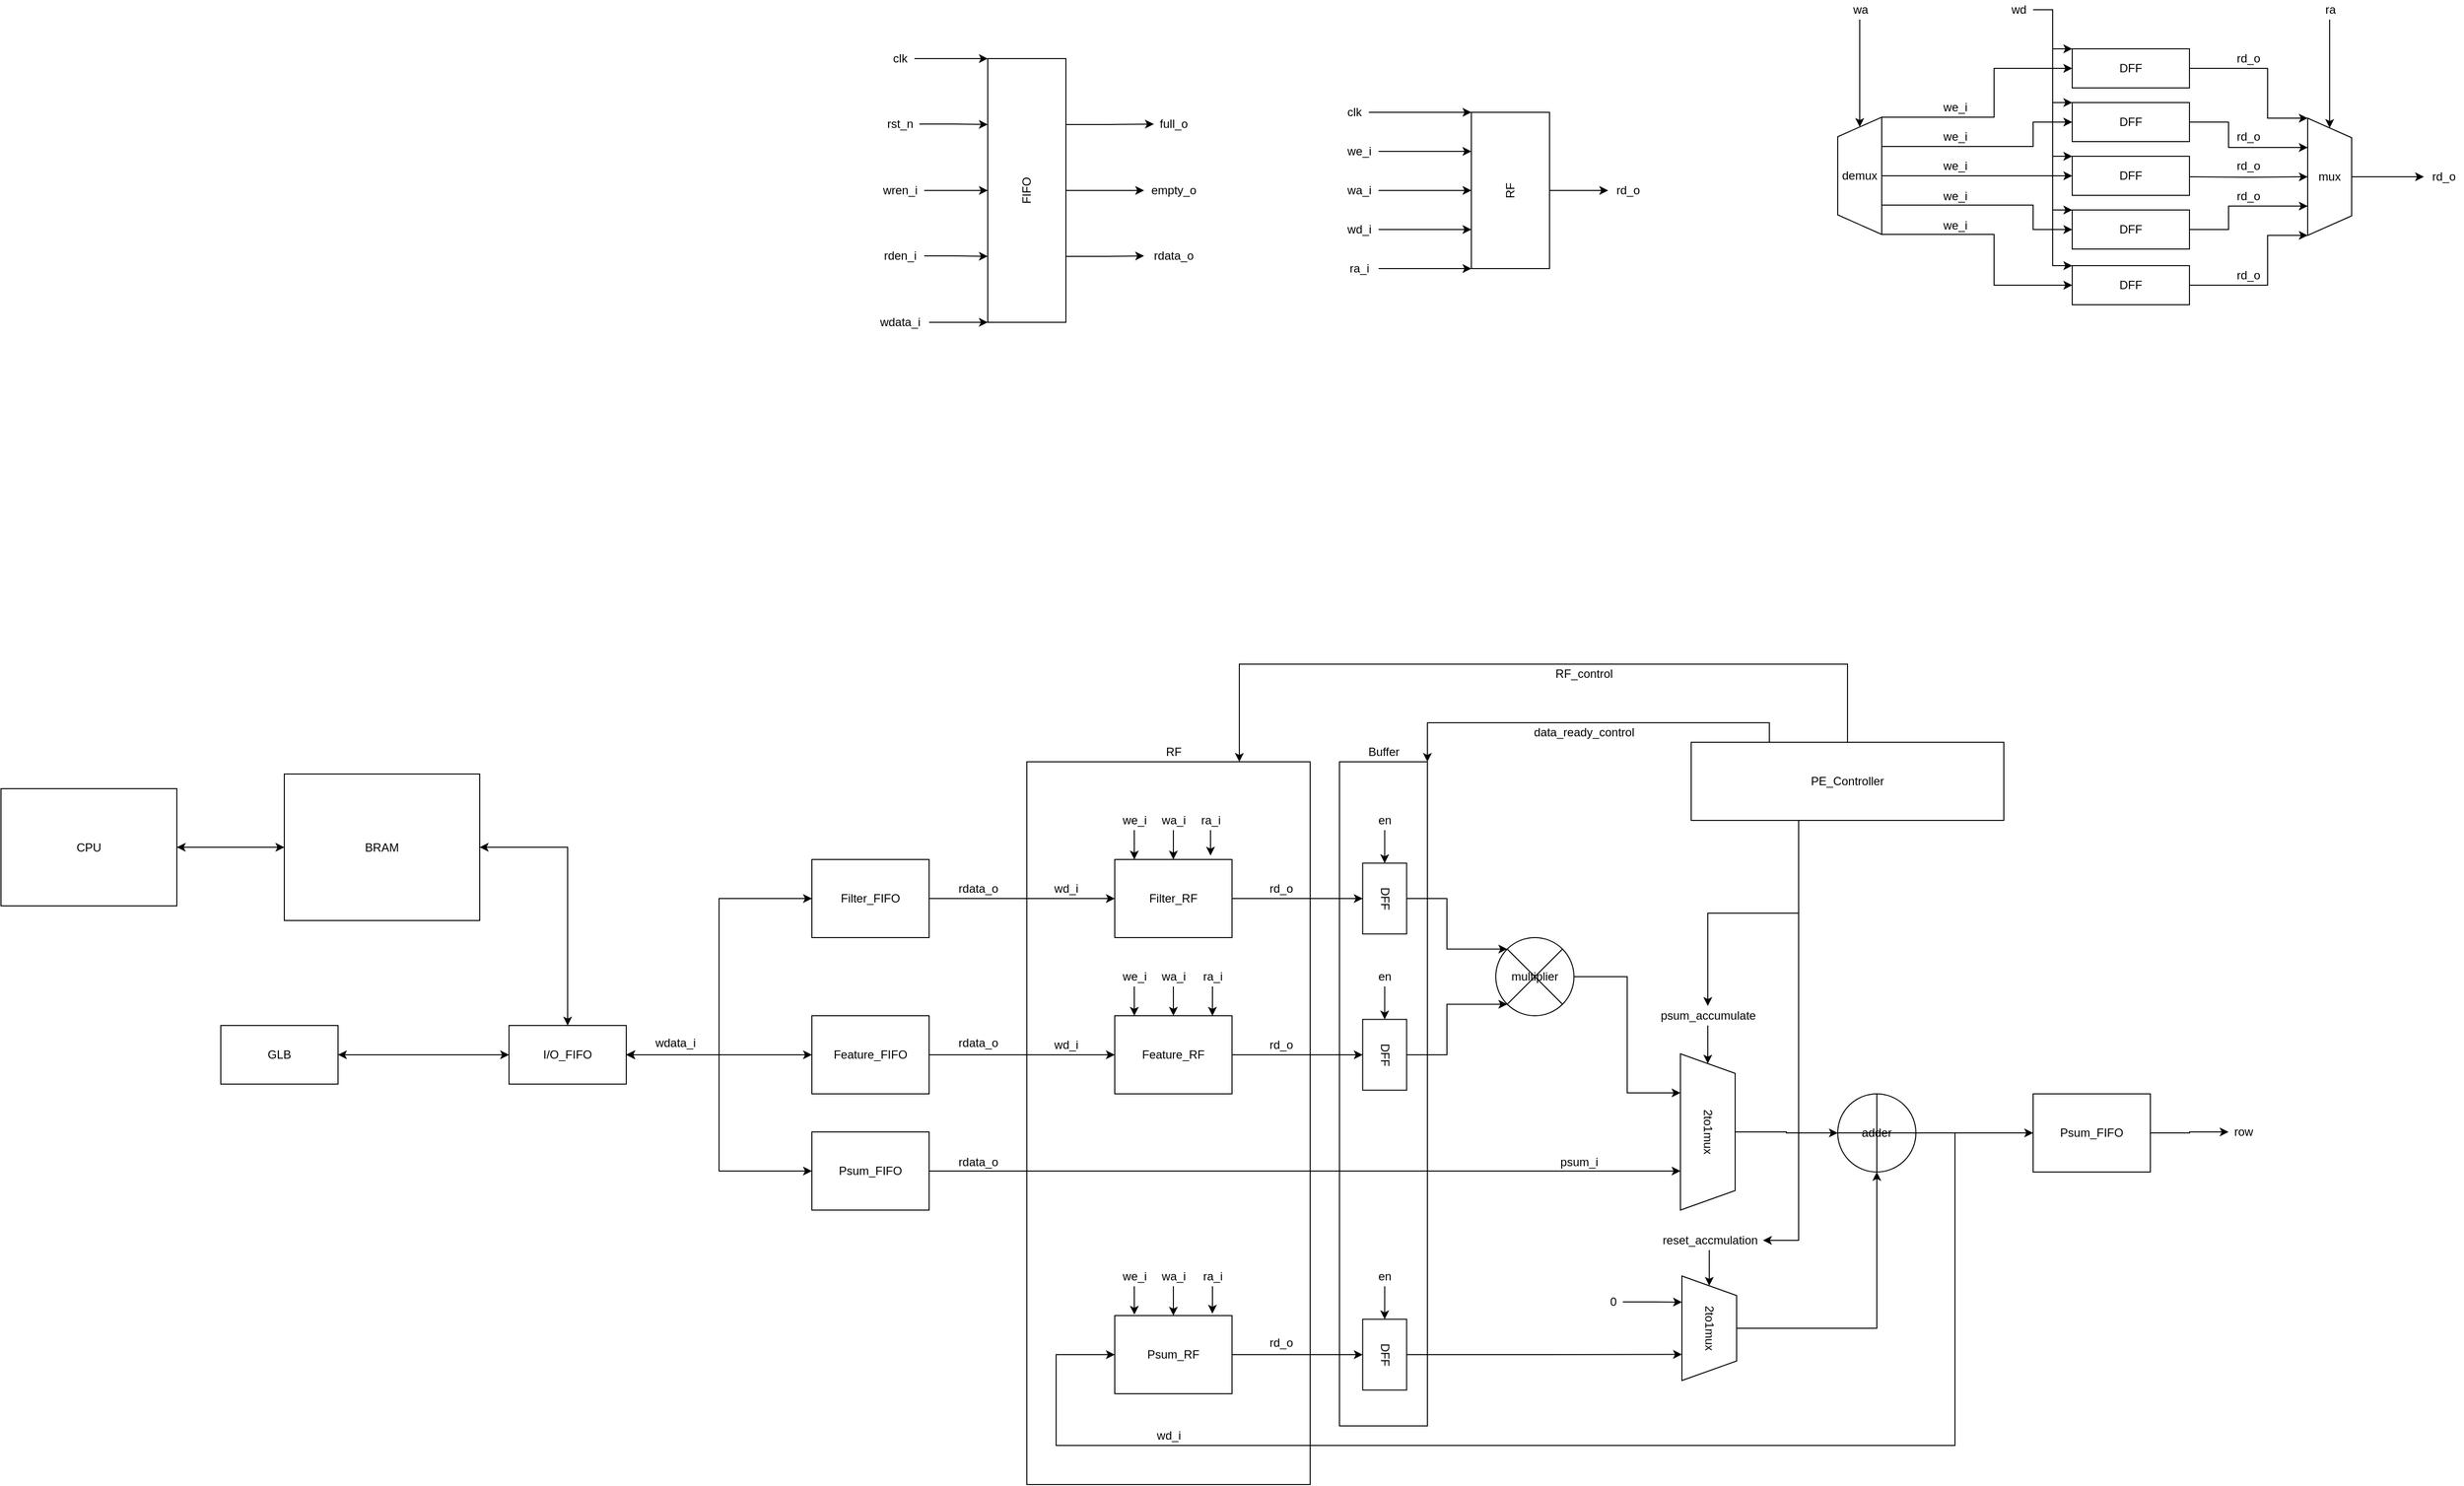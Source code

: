 <mxfile version="20.0.1" type="device"><diagram id="ClHz5DemHqHzd_9Uz0g5" name="Page-1"><mxGraphModel dx="2978" dy="2153" grid="1" gridSize="10" guides="1" tooltips="1" connect="1" arrows="1" fold="1" page="0" pageScale="1" pageWidth="1169" pageHeight="1654" math="0" shadow="0"><root><mxCell id="0"/><mxCell id="1" parent="0"/><mxCell id="94a2racDDTuGO-RFMz66-104" value="" style="rounded=0;whiteSpace=wrap;html=1;" parent="1" vertex="1"><mxGeometry x="410" y="-60" width="90" height="680" as="geometry"/></mxCell><mxCell id="94a2racDDTuGO-RFMz66-100" value="" style="rounded=0;whiteSpace=wrap;html=1;" parent="1" vertex="1"><mxGeometry x="90" y="-60" width="290" height="740" as="geometry"/></mxCell><mxCell id="94a2racDDTuGO-RFMz66-88" style="edgeStyle=orthogonalEdgeStyle;rounded=0;orthogonalLoop=1;jettySize=auto;html=1;entryX=0.5;entryY=1;entryDx=0;entryDy=0;" parent="1" source="EU0lng_azmRZBJbkWimH-1" target="94a2racDDTuGO-RFMz66-87" edge="1"><mxGeometry relative="1" as="geometry"/></mxCell><mxCell id="EU0lng_azmRZBJbkWimH-1" value="Filter_RF" style="rounded=0;whiteSpace=wrap;html=1;" parent="1" vertex="1"><mxGeometry x="180" y="40" width="120" height="80" as="geometry"/></mxCell><mxCell id="94a2racDDTuGO-RFMz66-65" style="edgeStyle=orthogonalEdgeStyle;rounded=0;orthogonalLoop=1;jettySize=auto;html=1;entryX=0.25;entryY=1;entryDx=0;entryDy=0;" parent="1" source="94a2racDDTuGO-RFMz66-1" target="94a2racDDTuGO-RFMz66-64" edge="1"><mxGeometry relative="1" as="geometry"/></mxCell><mxCell id="94a2racDDTuGO-RFMz66-1" value="multiplier" style="shape=sumEllipse;perimeter=ellipsePerimeter;whiteSpace=wrap;html=1;backgroundOutline=1;" parent="1" vertex="1"><mxGeometry x="570" y="120" width="80" height="80" as="geometry"/></mxCell><mxCell id="94a2racDDTuGO-RFMz66-15" style="edgeStyle=orthogonalEdgeStyle;rounded=0;orthogonalLoop=1;jettySize=auto;html=1;" parent="1" source="94a2racDDTuGO-RFMz66-2" target="94a2racDDTuGO-RFMz66-13" edge="1"><mxGeometry relative="1" as="geometry"/></mxCell><mxCell id="94a2racDDTuGO-RFMz66-85" style="edgeStyle=orthogonalEdgeStyle;rounded=0;orthogonalLoop=1;jettySize=auto;html=1;entryX=0;entryY=0.5;entryDx=0;entryDy=0;" parent="1" source="94a2racDDTuGO-RFMz66-2" target="94a2racDDTuGO-RFMz66-7" edge="1"><mxGeometry relative="1" as="geometry"><Array as="points"><mxPoint x="1040" y="320"/><mxPoint x="1040" y="640"/><mxPoint x="120" y="640"/><mxPoint x="120" y="547"/></Array></mxGeometry></mxCell><mxCell id="94a2racDDTuGO-RFMz66-2" value="adder" style="shape=orEllipse;perimeter=ellipsePerimeter;whiteSpace=wrap;html=1;backgroundOutline=1;" parent="1" vertex="1"><mxGeometry x="920" y="280" width="80" height="80" as="geometry"/></mxCell><mxCell id="94a2racDDTuGO-RFMz66-90" style="edgeStyle=orthogonalEdgeStyle;rounded=0;orthogonalLoop=1;jettySize=auto;html=1;entryX=0.5;entryY=1;entryDx=0;entryDy=0;" parent="1" source="94a2racDDTuGO-RFMz66-4" target="94a2racDDTuGO-RFMz66-89" edge="1"><mxGeometry relative="1" as="geometry"/></mxCell><mxCell id="94a2racDDTuGO-RFMz66-4" value="Feature_RF" style="rounded=0;whiteSpace=wrap;html=1;" parent="1" vertex="1"><mxGeometry x="180" y="200" width="120" height="80" as="geometry"/></mxCell><mxCell id="94a2racDDTuGO-RFMz66-98" style="edgeStyle=orthogonalEdgeStyle;rounded=0;orthogonalLoop=1;jettySize=auto;html=1;entryX=0.5;entryY=1;entryDx=0;entryDy=0;" parent="1" source="94a2racDDTuGO-RFMz66-7" target="94a2racDDTuGO-RFMz66-97" edge="1"><mxGeometry relative="1" as="geometry"/></mxCell><mxCell id="94a2racDDTuGO-RFMz66-7" value="Psum_RF" style="rounded=0;whiteSpace=wrap;html=1;" parent="1" vertex="1"><mxGeometry x="180" y="507" width="120" height="80" as="geometry"/></mxCell><mxCell id="94a2racDDTuGO-RFMz66-60" style="edgeStyle=orthogonalEdgeStyle;rounded=0;orthogonalLoop=1;jettySize=auto;html=1;" parent="1" source="94a2racDDTuGO-RFMz66-13" target="94a2racDDTuGO-RFMz66-61" edge="1"><mxGeometry relative="1" as="geometry"><mxPoint x="1350" y="320" as="targetPoint"/></mxGeometry></mxCell><mxCell id="94a2racDDTuGO-RFMz66-13" value="Psum_FIFO" style="rounded=0;whiteSpace=wrap;html=1;" parent="1" vertex="1"><mxGeometry x="1120" y="280" width="120" height="80" as="geometry"/></mxCell><mxCell id="94a2racDDTuGO-RFMz66-16" style="edgeStyle=orthogonalEdgeStyle;rounded=0;orthogonalLoop=1;jettySize=auto;html=1;" parent="1" source="94a2racDDTuGO-RFMz66-14" target="94a2racDDTuGO-RFMz66-4" edge="1"><mxGeometry relative="1" as="geometry"/></mxCell><mxCell id="YlhcDTUAcdP8kSpqyQOk-35" style="edgeStyle=orthogonalEdgeStyle;rounded=0;orthogonalLoop=1;jettySize=auto;html=1;entryX=1;entryY=0.5;entryDx=0;entryDy=0;" edge="1" parent="1" source="94a2racDDTuGO-RFMz66-14" target="YlhcDTUAcdP8kSpqyQOk-27"><mxGeometry relative="1" as="geometry"/></mxCell><mxCell id="94a2racDDTuGO-RFMz66-14" value="Feature_FIFO" style="rounded=0;whiteSpace=wrap;html=1;" parent="1" vertex="1"><mxGeometry x="-130" y="200" width="120" height="80" as="geometry"/></mxCell><mxCell id="94a2racDDTuGO-RFMz66-18" style="edgeStyle=orthogonalEdgeStyle;rounded=0;orthogonalLoop=1;jettySize=auto;html=1;" parent="1" source="94a2racDDTuGO-RFMz66-17" target="EU0lng_azmRZBJbkWimH-1" edge="1"><mxGeometry relative="1" as="geometry"/></mxCell><mxCell id="YlhcDTUAcdP8kSpqyQOk-34" style="edgeStyle=orthogonalEdgeStyle;rounded=0;orthogonalLoop=1;jettySize=auto;html=1;entryX=1;entryY=0.5;entryDx=0;entryDy=0;" edge="1" parent="1" source="94a2racDDTuGO-RFMz66-17" target="YlhcDTUAcdP8kSpqyQOk-27"><mxGeometry relative="1" as="geometry"/></mxCell><mxCell id="94a2racDDTuGO-RFMz66-17" value="Filter_FIFO" style="rounded=0;whiteSpace=wrap;html=1;" parent="1" vertex="1"><mxGeometry x="-130" y="40" width="120" height="80" as="geometry"/></mxCell><mxCell id="94a2racDDTuGO-RFMz66-33" style="edgeStyle=orthogonalEdgeStyle;rounded=0;orthogonalLoop=1;jettySize=auto;html=1;" parent="1" source="94a2racDDTuGO-RFMz66-19" target="94a2racDDTuGO-RFMz66-25" edge="1"><mxGeometry relative="1" as="geometry"/></mxCell><mxCell id="94a2racDDTuGO-RFMz66-19" value="RF" style="rounded=0;whiteSpace=wrap;html=1;rotation=-90;" parent="1" vertex="1"><mxGeometry x="505" y="-685" width="160" height="80" as="geometry"/></mxCell><mxCell id="94a2racDDTuGO-RFMz66-27" style="edgeStyle=orthogonalEdgeStyle;rounded=0;orthogonalLoop=1;jettySize=auto;html=1;entryX=1;entryY=0;entryDx=0;entryDy=0;" parent="1" source="94a2racDDTuGO-RFMz66-20" target="94a2racDDTuGO-RFMz66-19" edge="1"><mxGeometry relative="1" as="geometry"><Array as="points"><mxPoint x="525" y="-725"/><mxPoint x="525" y="-725"/></Array></mxGeometry></mxCell><mxCell id="94a2racDDTuGO-RFMz66-20" value="clk" style="text;html=1;align=center;verticalAlign=middle;resizable=0;points=[];autosize=1;strokeColor=none;fillColor=none;" parent="1" vertex="1"><mxGeometry x="410" y="-735" width="30" height="20" as="geometry"/></mxCell><mxCell id="94a2racDDTuGO-RFMz66-28" style="edgeStyle=orthogonalEdgeStyle;rounded=0;orthogonalLoop=1;jettySize=auto;html=1;entryX=0.75;entryY=0;entryDx=0;entryDy=0;" parent="1" source="94a2racDDTuGO-RFMz66-21" target="94a2racDDTuGO-RFMz66-19" edge="1"><mxGeometry relative="1" as="geometry"/></mxCell><mxCell id="94a2racDDTuGO-RFMz66-21" value="we_i" style="text;html=1;align=center;verticalAlign=middle;resizable=0;points=[];autosize=1;strokeColor=none;fillColor=none;" parent="1" vertex="1"><mxGeometry x="410" y="-695" width="40" height="20" as="geometry"/></mxCell><mxCell id="94a2racDDTuGO-RFMz66-29" style="edgeStyle=orthogonalEdgeStyle;rounded=0;orthogonalLoop=1;jettySize=auto;html=1;entryX=0.5;entryY=0;entryDx=0;entryDy=0;" parent="1" source="94a2racDDTuGO-RFMz66-22" target="94a2racDDTuGO-RFMz66-19" edge="1"><mxGeometry relative="1" as="geometry"/></mxCell><mxCell id="94a2racDDTuGO-RFMz66-22" value="wa_i" style="text;html=1;align=center;verticalAlign=middle;resizable=0;points=[];autosize=1;strokeColor=none;fillColor=none;" parent="1" vertex="1"><mxGeometry x="410" y="-655" width="40" height="20" as="geometry"/></mxCell><mxCell id="94a2racDDTuGO-RFMz66-30" style="edgeStyle=orthogonalEdgeStyle;rounded=0;orthogonalLoop=1;jettySize=auto;html=1;entryX=0.25;entryY=0;entryDx=0;entryDy=0;" parent="1" source="94a2racDDTuGO-RFMz66-23" target="94a2racDDTuGO-RFMz66-19" edge="1"><mxGeometry relative="1" as="geometry"/></mxCell><mxCell id="94a2racDDTuGO-RFMz66-23" value="wd_i" style="text;html=1;align=center;verticalAlign=middle;resizable=0;points=[];autosize=1;strokeColor=none;fillColor=none;" parent="1" vertex="1"><mxGeometry x="410" y="-615" width="40" height="20" as="geometry"/></mxCell><mxCell id="94a2racDDTuGO-RFMz66-31" style="edgeStyle=orthogonalEdgeStyle;rounded=0;orthogonalLoop=1;jettySize=auto;html=1;entryX=0;entryY=0;entryDx=0;entryDy=0;" parent="1" source="94a2racDDTuGO-RFMz66-24" target="94a2racDDTuGO-RFMz66-19" edge="1"><mxGeometry relative="1" as="geometry"><Array as="points"><mxPoint x="525" y="-565"/><mxPoint x="525" y="-565"/></Array></mxGeometry></mxCell><mxCell id="94a2racDDTuGO-RFMz66-24" value="ra_i" style="text;html=1;align=center;verticalAlign=middle;resizable=0;points=[];autosize=1;strokeColor=none;fillColor=none;" parent="1" vertex="1"><mxGeometry x="410" y="-575" width="40" height="20" as="geometry"/></mxCell><mxCell id="94a2racDDTuGO-RFMz66-25" value="rd_o" style="text;html=1;align=center;verticalAlign=middle;resizable=0;points=[];autosize=1;strokeColor=none;fillColor=none;" parent="1" vertex="1"><mxGeometry x="685" y="-655" width="40" height="20" as="geometry"/></mxCell><mxCell id="94a2racDDTuGO-RFMz66-34" value="wd_i" style="text;html=1;align=center;verticalAlign=middle;resizable=0;points=[];autosize=1;strokeColor=none;fillColor=none;" parent="1" vertex="1"><mxGeometry x="110" y="60" width="40" height="20" as="geometry"/></mxCell><mxCell id="94a2racDDTuGO-RFMz66-35" value="wd_i" style="text;html=1;align=center;verticalAlign=middle;resizable=0;points=[];autosize=1;strokeColor=none;fillColor=none;" parent="1" vertex="1"><mxGeometry x="110" y="220" width="40" height="20" as="geometry"/></mxCell><mxCell id="94a2racDDTuGO-RFMz66-38" style="edgeStyle=orthogonalEdgeStyle;rounded=0;orthogonalLoop=1;jettySize=auto;html=1;entryX=0.5;entryY=0;entryDx=0;entryDy=0;" parent="1" source="94a2racDDTuGO-RFMz66-36" edge="1"><mxGeometry relative="1" as="geometry"><mxPoint x="200" y="40" as="targetPoint"/></mxGeometry></mxCell><mxCell id="94a2racDDTuGO-RFMz66-36" value="we_i" style="text;html=1;align=center;verticalAlign=middle;resizable=0;points=[];autosize=1;strokeColor=none;fillColor=none;" parent="1" vertex="1"><mxGeometry x="180" y="-10" width="40" height="20" as="geometry"/></mxCell><mxCell id="94a2racDDTuGO-RFMz66-39" style="edgeStyle=orthogonalEdgeStyle;rounded=0;orthogonalLoop=1;jettySize=auto;html=1;entryX=0.5;entryY=0;entryDx=0;entryDy=0;" parent="1" source="94a2racDDTuGO-RFMz66-37" edge="1"><mxGeometry relative="1" as="geometry"><mxPoint x="200" y="200" as="targetPoint"/></mxGeometry></mxCell><mxCell id="94a2racDDTuGO-RFMz66-37" value="we_i" style="text;html=1;align=center;verticalAlign=middle;resizable=0;points=[];autosize=1;strokeColor=none;fillColor=none;" parent="1" vertex="1"><mxGeometry x="180" y="150" width="40" height="20" as="geometry"/></mxCell><mxCell id="94a2racDDTuGO-RFMz66-46" style="edgeStyle=orthogonalEdgeStyle;rounded=0;orthogonalLoop=1;jettySize=auto;html=1;entryX=0.5;entryY=0;entryDx=0;entryDy=0;" parent="1" source="94a2racDDTuGO-RFMz66-40" target="EU0lng_azmRZBJbkWimH-1" edge="1"><mxGeometry relative="1" as="geometry"/></mxCell><mxCell id="94a2racDDTuGO-RFMz66-40" value="wa_i" style="text;html=1;align=center;verticalAlign=middle;resizable=0;points=[];autosize=1;strokeColor=none;fillColor=none;" parent="1" vertex="1"><mxGeometry x="220" y="-10" width="40" height="20" as="geometry"/></mxCell><mxCell id="94a2racDDTuGO-RFMz66-48" style="edgeStyle=orthogonalEdgeStyle;rounded=0;orthogonalLoop=1;jettySize=auto;html=1;entryX=0.817;entryY=-0.05;entryDx=0;entryDy=0;entryPerimeter=0;" parent="1" source="94a2racDDTuGO-RFMz66-41" target="EU0lng_azmRZBJbkWimH-1" edge="1"><mxGeometry relative="1" as="geometry"/></mxCell><mxCell id="94a2racDDTuGO-RFMz66-41" value="ra_i" style="text;html=1;align=center;verticalAlign=middle;resizable=0;points=[];autosize=1;strokeColor=none;fillColor=none;" parent="1" vertex="1"><mxGeometry x="258" y="-10" width="40" height="20" as="geometry"/></mxCell><mxCell id="94a2racDDTuGO-RFMz66-44" style="edgeStyle=orthogonalEdgeStyle;rounded=0;orthogonalLoop=1;jettySize=auto;html=1;entryX=0.5;entryY=0;entryDx=0;entryDy=0;" parent="1" source="94a2racDDTuGO-RFMz66-42" target="94a2racDDTuGO-RFMz66-4" edge="1"><mxGeometry relative="1" as="geometry"/></mxCell><mxCell id="94a2racDDTuGO-RFMz66-42" value="wa_i" style="text;html=1;align=center;verticalAlign=middle;resizable=0;points=[];autosize=1;strokeColor=none;fillColor=none;" parent="1" vertex="1"><mxGeometry x="220" y="150" width="40" height="20" as="geometry"/></mxCell><mxCell id="94a2racDDTuGO-RFMz66-45" style="edgeStyle=orthogonalEdgeStyle;rounded=0;orthogonalLoop=1;jettySize=auto;html=1;entryX=0.833;entryY=0;entryDx=0;entryDy=0;entryPerimeter=0;" parent="1" source="94a2racDDTuGO-RFMz66-43" target="94a2racDDTuGO-RFMz66-4" edge="1"><mxGeometry relative="1" as="geometry"/></mxCell><mxCell id="94a2racDDTuGO-RFMz66-43" value="ra_i" style="text;html=1;align=center;verticalAlign=middle;resizable=0;points=[];autosize=1;strokeColor=none;fillColor=none;" parent="1" vertex="1"><mxGeometry x="260" y="150" width="40" height="20" as="geometry"/></mxCell><mxCell id="94a2racDDTuGO-RFMz66-49" value="wd_i" style="text;html=1;align=center;verticalAlign=middle;resizable=0;points=[];autosize=1;strokeColor=none;fillColor=none;" parent="1" vertex="1"><mxGeometry x="215" y="620" width="40" height="20" as="geometry"/></mxCell><mxCell id="94a2racDDTuGO-RFMz66-53" style="edgeStyle=orthogonalEdgeStyle;rounded=0;orthogonalLoop=1;jettySize=auto;html=1;entryX=0.167;entryY=-0.012;entryDx=0;entryDy=0;entryPerimeter=0;" parent="1" source="94a2racDDTuGO-RFMz66-50" target="94a2racDDTuGO-RFMz66-7" edge="1"><mxGeometry relative="1" as="geometry"/></mxCell><mxCell id="94a2racDDTuGO-RFMz66-50" value="we_i" style="text;html=1;align=center;verticalAlign=middle;resizable=0;points=[];autosize=1;strokeColor=none;fillColor=none;" parent="1" vertex="1"><mxGeometry x="180" y="457" width="40" height="20" as="geometry"/></mxCell><mxCell id="94a2racDDTuGO-RFMz66-54" style="edgeStyle=orthogonalEdgeStyle;rounded=0;orthogonalLoop=1;jettySize=auto;html=1;entryX=0.5;entryY=0;entryDx=0;entryDy=0;" parent="1" source="94a2racDDTuGO-RFMz66-51" target="94a2racDDTuGO-RFMz66-7" edge="1"><mxGeometry relative="1" as="geometry"/></mxCell><mxCell id="94a2racDDTuGO-RFMz66-51" value="wa_i" style="text;html=1;align=center;verticalAlign=middle;resizable=0;points=[];autosize=1;strokeColor=none;fillColor=none;" parent="1" vertex="1"><mxGeometry x="220" y="457" width="40" height="20" as="geometry"/></mxCell><mxCell id="94a2racDDTuGO-RFMz66-56" style="edgeStyle=orthogonalEdgeStyle;rounded=0;orthogonalLoop=1;jettySize=auto;html=1;entryX=0.833;entryY=-0.025;entryDx=0;entryDy=0;entryPerimeter=0;" parent="1" source="94a2racDDTuGO-RFMz66-52" target="94a2racDDTuGO-RFMz66-7" edge="1"><mxGeometry relative="1" as="geometry"/></mxCell><mxCell id="94a2racDDTuGO-RFMz66-52" value="ra_i" style="text;html=1;align=center;verticalAlign=middle;resizable=0;points=[];autosize=1;strokeColor=none;fillColor=none;" parent="1" vertex="1"><mxGeometry x="260" y="457" width="40" height="20" as="geometry"/></mxCell><mxCell id="94a2racDDTuGO-RFMz66-57" value="rd_o" style="text;html=1;align=center;verticalAlign=middle;resizable=0;points=[];autosize=1;strokeColor=none;fillColor=none;" parent="1" vertex="1"><mxGeometry x="330" y="60" width="40" height="20" as="geometry"/></mxCell><mxCell id="94a2racDDTuGO-RFMz66-58" value="rd_o" style="text;html=1;align=center;verticalAlign=middle;resizable=0;points=[];autosize=1;strokeColor=none;fillColor=none;" parent="1" vertex="1"><mxGeometry x="330" y="220" width="40" height="20" as="geometry"/></mxCell><mxCell id="94a2racDDTuGO-RFMz66-59" value="rd_o" style="text;html=1;align=center;verticalAlign=middle;resizable=0;points=[];autosize=1;strokeColor=none;fillColor=none;" parent="1" vertex="1"><mxGeometry x="330" y="524.5" width="40" height="20" as="geometry"/></mxCell><mxCell id="94a2racDDTuGO-RFMz66-61" value="row" style="text;html=1;align=center;verticalAlign=middle;resizable=0;points=[];autosize=1;strokeColor=none;fillColor=none;" parent="1" vertex="1"><mxGeometry x="1320" y="309" width="30" height="20" as="geometry"/></mxCell><mxCell id="94a2racDDTuGO-RFMz66-67" style="edgeStyle=orthogonalEdgeStyle;rounded=0;orthogonalLoop=1;jettySize=auto;html=1;entryX=0.75;entryY=1;entryDx=0;entryDy=0;" parent="1" source="94a2racDDTuGO-RFMz66-62" target="94a2racDDTuGO-RFMz66-64" edge="1"><mxGeometry relative="1" as="geometry"/></mxCell><mxCell id="YlhcDTUAcdP8kSpqyQOk-36" style="edgeStyle=orthogonalEdgeStyle;rounded=0;orthogonalLoop=1;jettySize=auto;html=1;entryX=1;entryY=0.5;entryDx=0;entryDy=0;" edge="1" parent="1" source="94a2racDDTuGO-RFMz66-62" target="YlhcDTUAcdP8kSpqyQOk-27"><mxGeometry relative="1" as="geometry"/></mxCell><mxCell id="94a2racDDTuGO-RFMz66-62" value="Psum_FIFO" style="rounded=0;whiteSpace=wrap;html=1;" parent="1" vertex="1"><mxGeometry x="-130" y="319" width="120" height="80" as="geometry"/></mxCell><mxCell id="94a2racDDTuGO-RFMz66-68" style="edgeStyle=orthogonalEdgeStyle;rounded=0;orthogonalLoop=1;jettySize=auto;html=1;entryX=0;entryY=0.5;entryDx=0;entryDy=0;" parent="1" source="94a2racDDTuGO-RFMz66-64" target="94a2racDDTuGO-RFMz66-2" edge="1"><mxGeometry relative="1" as="geometry"/></mxCell><mxCell id="94a2racDDTuGO-RFMz66-64" value="2to1mux" style="shape=trapezoid;perimeter=trapezoidPerimeter;whiteSpace=wrap;html=1;fixedSize=1;rotation=90;" parent="1" vertex="1"><mxGeometry x="707" y="291" width="160" height="56" as="geometry"/></mxCell><mxCell id="94a2racDDTuGO-RFMz66-73" style="edgeStyle=orthogonalEdgeStyle;rounded=0;orthogonalLoop=1;jettySize=auto;html=1;" parent="1" source="94a2racDDTuGO-RFMz66-71" target="94a2racDDTuGO-RFMz66-64" edge="1"><mxGeometry relative="1" as="geometry"/></mxCell><mxCell id="94a2racDDTuGO-RFMz66-71" value="psum_accumulate" style="text;html=1;align=center;verticalAlign=middle;resizable=0;points=[];autosize=1;strokeColor=none;fillColor=none;" parent="1" vertex="1"><mxGeometry x="732" y="190" width="110" height="20" as="geometry"/></mxCell><mxCell id="94a2racDDTuGO-RFMz66-107" style="edgeStyle=orthogonalEdgeStyle;rounded=0;orthogonalLoop=1;jettySize=auto;html=1;entryX=0.75;entryY=0;entryDx=0;entryDy=0;" parent="1" source="94a2racDDTuGO-RFMz66-74" target="94a2racDDTuGO-RFMz66-100" edge="1"><mxGeometry relative="1" as="geometry"><Array as="points"><mxPoint x="930" y="-160"/><mxPoint x="308" y="-160"/></Array></mxGeometry></mxCell><mxCell id="94a2racDDTuGO-RFMz66-108" style="edgeStyle=orthogonalEdgeStyle;rounded=0;orthogonalLoop=1;jettySize=auto;html=1;exitX=0.25;exitY=0;exitDx=0;exitDy=0;entryX=1;entryY=0;entryDx=0;entryDy=0;" parent="1" source="94a2racDDTuGO-RFMz66-74" target="94a2racDDTuGO-RFMz66-104" edge="1"><mxGeometry relative="1" as="geometry"/></mxCell><mxCell id="94a2racDDTuGO-RFMz66-111" style="edgeStyle=orthogonalEdgeStyle;rounded=0;orthogonalLoop=1;jettySize=auto;html=1;" parent="1" source="94a2racDDTuGO-RFMz66-74" target="94a2racDDTuGO-RFMz66-71" edge="1"><mxGeometry relative="1" as="geometry"><Array as="points"><mxPoint x="880" y="95"/><mxPoint x="787" y="95"/></Array></mxGeometry></mxCell><mxCell id="94a2racDDTuGO-RFMz66-112" style="edgeStyle=orthogonalEdgeStyle;rounded=0;orthogonalLoop=1;jettySize=auto;html=1;" parent="1" source="94a2racDDTuGO-RFMz66-74" target="94a2racDDTuGO-RFMz66-82" edge="1"><mxGeometry relative="1" as="geometry"><Array as="points"><mxPoint x="880" y="430"/></Array></mxGeometry></mxCell><mxCell id="94a2racDDTuGO-RFMz66-74" value="PE_Controller" style="rounded=0;whiteSpace=wrap;html=1;" parent="1" vertex="1"><mxGeometry x="770" y="-80" width="320" height="80" as="geometry"/></mxCell><mxCell id="94a2racDDTuGO-RFMz66-81" style="edgeStyle=orthogonalEdgeStyle;rounded=0;orthogonalLoop=1;jettySize=auto;html=1;entryX=0.5;entryY=1;entryDx=0;entryDy=0;" parent="1" source="94a2racDDTuGO-RFMz66-76" target="94a2racDDTuGO-RFMz66-2" edge="1"><mxGeometry relative="1" as="geometry"/></mxCell><mxCell id="94a2racDDTuGO-RFMz66-76" value="2to1mux" style="shape=trapezoid;perimeter=trapezoidPerimeter;whiteSpace=wrap;html=1;fixedSize=1;rotation=90;" parent="1" vertex="1"><mxGeometry x="735" y="492" width="107" height="56" as="geometry"/></mxCell><mxCell id="94a2racDDTuGO-RFMz66-80" style="edgeStyle=orthogonalEdgeStyle;rounded=0;orthogonalLoop=1;jettySize=auto;html=1;entryX=0.25;entryY=1;entryDx=0;entryDy=0;" parent="1" source="94a2racDDTuGO-RFMz66-79" target="94a2racDDTuGO-RFMz66-76" edge="1"><mxGeometry relative="1" as="geometry"/></mxCell><mxCell id="94a2racDDTuGO-RFMz66-79" value="0" style="text;html=1;align=center;verticalAlign=middle;resizable=0;points=[];autosize=1;strokeColor=none;fillColor=none;" parent="1" vertex="1"><mxGeometry x="680" y="483" width="20" height="20" as="geometry"/></mxCell><mxCell id="94a2racDDTuGO-RFMz66-84" style="edgeStyle=orthogonalEdgeStyle;rounded=0;orthogonalLoop=1;jettySize=auto;html=1;entryX=0;entryY=0.5;entryDx=0;entryDy=0;" parent="1" source="94a2racDDTuGO-RFMz66-82" target="94a2racDDTuGO-RFMz66-76" edge="1"><mxGeometry relative="1" as="geometry"/></mxCell><mxCell id="94a2racDDTuGO-RFMz66-82" value="reset_accmulation" style="text;html=1;align=center;verticalAlign=middle;resizable=0;points=[];autosize=1;strokeColor=none;fillColor=none;" parent="1" vertex="1"><mxGeometry x="733.5" y="420" width="110" height="20" as="geometry"/></mxCell><mxCell id="94a2racDDTuGO-RFMz66-86" value="psum_i" style="text;html=1;align=center;verticalAlign=middle;resizable=0;points=[];autosize=1;strokeColor=none;fillColor=none;" parent="1" vertex="1"><mxGeometry x="630" y="340" width="50" height="20" as="geometry"/></mxCell><mxCell id="94a2racDDTuGO-RFMz66-93" style="edgeStyle=orthogonalEdgeStyle;rounded=0;orthogonalLoop=1;jettySize=auto;html=1;entryX=0;entryY=0;entryDx=0;entryDy=0;" parent="1" source="94a2racDDTuGO-RFMz66-87" target="94a2racDDTuGO-RFMz66-1" edge="1"><mxGeometry relative="1" as="geometry"><Array as="points"><mxPoint x="520" y="80"/><mxPoint x="520" y="132"/></Array></mxGeometry></mxCell><mxCell id="94a2racDDTuGO-RFMz66-87" value="DFF" style="rounded=0;whiteSpace=wrap;html=1;rotation=90;" parent="1" vertex="1"><mxGeometry x="420" y="57.5" width="72.5" height="45" as="geometry"/></mxCell><mxCell id="94a2racDDTuGO-RFMz66-94" style="edgeStyle=orthogonalEdgeStyle;rounded=0;orthogonalLoop=1;jettySize=auto;html=1;entryX=0;entryY=1;entryDx=0;entryDy=0;" parent="1" source="94a2racDDTuGO-RFMz66-89" target="94a2racDDTuGO-RFMz66-1" edge="1"><mxGeometry relative="1" as="geometry"><Array as="points"><mxPoint x="520" y="240"/><mxPoint x="520" y="188"/></Array></mxGeometry></mxCell><mxCell id="94a2racDDTuGO-RFMz66-89" value="DFF" style="rounded=0;whiteSpace=wrap;html=1;rotation=90;" parent="1" vertex="1"><mxGeometry x="420" y="217.5" width="72.5" height="45" as="geometry"/></mxCell><mxCell id="94a2racDDTuGO-RFMz66-99" style="edgeStyle=orthogonalEdgeStyle;rounded=0;orthogonalLoop=1;jettySize=auto;html=1;entryX=0.75;entryY=1;entryDx=0;entryDy=0;" parent="1" source="94a2racDDTuGO-RFMz66-97" target="94a2racDDTuGO-RFMz66-76" edge="1"><mxGeometry relative="1" as="geometry"/></mxCell><mxCell id="94a2racDDTuGO-RFMz66-97" value="DFF" style="rounded=0;whiteSpace=wrap;html=1;rotation=90;" parent="1" vertex="1"><mxGeometry x="420" y="524.5" width="72.5" height="45" as="geometry"/></mxCell><mxCell id="94a2racDDTuGO-RFMz66-105" value="RF" style="text;html=1;align=center;verticalAlign=middle;resizable=0;points=[];autosize=1;strokeColor=none;fillColor=none;" parent="1" vertex="1"><mxGeometry x="225" y="-80" width="30" height="20" as="geometry"/></mxCell><mxCell id="94a2racDDTuGO-RFMz66-106" value="Buffer" style="text;html=1;align=center;verticalAlign=middle;resizable=0;points=[];autosize=1;strokeColor=none;fillColor=none;" parent="1" vertex="1"><mxGeometry x="430" y="-80" width="50" height="20" as="geometry"/></mxCell><mxCell id="94a2racDDTuGO-RFMz66-109" value="data_ready_control" style="text;html=1;align=center;verticalAlign=middle;resizable=0;points=[];autosize=1;strokeColor=none;fillColor=none;" parent="1" vertex="1"><mxGeometry x="600" y="-100" width="120" height="20" as="geometry"/></mxCell><mxCell id="94a2racDDTuGO-RFMz66-110" value="RF_control" style="text;html=1;align=center;verticalAlign=middle;resizable=0;points=[];autosize=1;strokeColor=none;fillColor=none;" parent="1" vertex="1"><mxGeometry x="625" y="-160" width="70" height="20" as="geometry"/></mxCell><mxCell id="94a2racDDTuGO-RFMz66-118" style="edgeStyle=orthogonalEdgeStyle;rounded=0;orthogonalLoop=1;jettySize=auto;html=1;" parent="1" source="94a2racDDTuGO-RFMz66-113" target="94a2racDDTuGO-RFMz66-87" edge="1"><mxGeometry relative="1" as="geometry"/></mxCell><mxCell id="94a2racDDTuGO-RFMz66-113" value="en" style="text;html=1;align=center;verticalAlign=middle;resizable=0;points=[];autosize=1;strokeColor=none;fillColor=none;" parent="1" vertex="1"><mxGeometry x="441.25" y="-10" width="30" height="20" as="geometry"/></mxCell><mxCell id="94a2racDDTuGO-RFMz66-117" style="edgeStyle=orthogonalEdgeStyle;rounded=0;orthogonalLoop=1;jettySize=auto;html=1;entryX=0;entryY=0.5;entryDx=0;entryDy=0;" parent="1" source="94a2racDDTuGO-RFMz66-114" target="94a2racDDTuGO-RFMz66-89" edge="1"><mxGeometry relative="1" as="geometry"/></mxCell><mxCell id="94a2racDDTuGO-RFMz66-114" value="en" style="text;html=1;align=center;verticalAlign=middle;resizable=0;points=[];autosize=1;strokeColor=none;fillColor=none;" parent="1" vertex="1"><mxGeometry x="441.25" y="150" width="30" height="20" as="geometry"/></mxCell><mxCell id="94a2racDDTuGO-RFMz66-116" style="edgeStyle=orthogonalEdgeStyle;rounded=0;orthogonalLoop=1;jettySize=auto;html=1;entryX=0;entryY=0.5;entryDx=0;entryDy=0;" parent="1" source="94a2racDDTuGO-RFMz66-115" target="94a2racDDTuGO-RFMz66-97" edge="1"><mxGeometry relative="1" as="geometry"/></mxCell><mxCell id="94a2racDDTuGO-RFMz66-115" value="en" style="text;html=1;align=center;verticalAlign=middle;resizable=0;points=[];autosize=1;strokeColor=none;fillColor=none;" parent="1" vertex="1"><mxGeometry x="441.25" y="457" width="30" height="20" as="geometry"/></mxCell><mxCell id="YlhcDTUAcdP8kSpqyQOk-14" style="edgeStyle=orthogonalEdgeStyle;rounded=0;orthogonalLoop=1;jettySize=auto;html=1;exitX=0.75;exitY=1;exitDx=0;exitDy=0;" edge="1" parent="1" source="YlhcDTUAcdP8kSpqyQOk-1" target="YlhcDTUAcdP8kSpqyQOk-8"><mxGeometry relative="1" as="geometry"/></mxCell><mxCell id="YlhcDTUAcdP8kSpqyQOk-15" style="edgeStyle=orthogonalEdgeStyle;rounded=0;orthogonalLoop=1;jettySize=auto;html=1;exitX=0.5;exitY=1;exitDx=0;exitDy=0;" edge="1" parent="1" source="YlhcDTUAcdP8kSpqyQOk-1" target="YlhcDTUAcdP8kSpqyQOk-9"><mxGeometry relative="1" as="geometry"/></mxCell><mxCell id="YlhcDTUAcdP8kSpqyQOk-16" style="edgeStyle=orthogonalEdgeStyle;rounded=0;orthogonalLoop=1;jettySize=auto;html=1;exitX=0.25;exitY=1;exitDx=0;exitDy=0;" edge="1" parent="1" source="YlhcDTUAcdP8kSpqyQOk-1" target="YlhcDTUAcdP8kSpqyQOk-13"><mxGeometry relative="1" as="geometry"/></mxCell><mxCell id="YlhcDTUAcdP8kSpqyQOk-1" value="FIFO" style="rounded=0;whiteSpace=wrap;html=1;rotation=-90;" vertex="1" parent="1"><mxGeometry x="-45" y="-685" width="270" height="80" as="geometry"/></mxCell><mxCell id="YlhcDTUAcdP8kSpqyQOk-17" style="edgeStyle=orthogonalEdgeStyle;rounded=0;orthogonalLoop=1;jettySize=auto;html=1;entryX=1;entryY=0;entryDx=0;entryDy=0;" edge="1" parent="1" source="YlhcDTUAcdP8kSpqyQOk-4" target="YlhcDTUAcdP8kSpqyQOk-1"><mxGeometry relative="1" as="geometry"><Array as="points"><mxPoint x="30" y="-780"/><mxPoint x="30" y="-780"/></Array></mxGeometry></mxCell><mxCell id="YlhcDTUAcdP8kSpqyQOk-4" value="clk" style="text;html=1;align=center;verticalAlign=middle;resizable=0;points=[];autosize=1;strokeColor=none;fillColor=none;" vertex="1" parent="1"><mxGeometry x="-55" y="-790" width="30" height="20" as="geometry"/></mxCell><mxCell id="YlhcDTUAcdP8kSpqyQOk-19" style="edgeStyle=orthogonalEdgeStyle;rounded=0;orthogonalLoop=1;jettySize=auto;html=1;entryX=0.75;entryY=0;entryDx=0;entryDy=0;" edge="1" parent="1" source="YlhcDTUAcdP8kSpqyQOk-5" target="YlhcDTUAcdP8kSpqyQOk-1"><mxGeometry relative="1" as="geometry"/></mxCell><mxCell id="YlhcDTUAcdP8kSpqyQOk-5" value="rst_n" style="text;html=1;align=center;verticalAlign=middle;resizable=0;points=[];autosize=1;strokeColor=none;fillColor=none;" vertex="1" parent="1"><mxGeometry x="-60" y="-723" width="40" height="20" as="geometry"/></mxCell><mxCell id="YlhcDTUAcdP8kSpqyQOk-20" style="edgeStyle=orthogonalEdgeStyle;rounded=0;orthogonalLoop=1;jettySize=auto;html=1;" edge="1" parent="1" source="YlhcDTUAcdP8kSpqyQOk-6" target="YlhcDTUAcdP8kSpqyQOk-1"><mxGeometry relative="1" as="geometry"/></mxCell><mxCell id="YlhcDTUAcdP8kSpqyQOk-6" value="wren_i" style="text;html=1;align=center;verticalAlign=middle;resizable=0;points=[];autosize=1;strokeColor=none;fillColor=none;" vertex="1" parent="1"><mxGeometry x="-65" y="-655" width="50" height="20" as="geometry"/></mxCell><mxCell id="YlhcDTUAcdP8kSpqyQOk-21" style="edgeStyle=orthogonalEdgeStyle;rounded=0;orthogonalLoop=1;jettySize=auto;html=1;entryX=0.25;entryY=0;entryDx=0;entryDy=0;" edge="1" parent="1" source="YlhcDTUAcdP8kSpqyQOk-7" target="YlhcDTUAcdP8kSpqyQOk-1"><mxGeometry relative="1" as="geometry"/></mxCell><mxCell id="YlhcDTUAcdP8kSpqyQOk-7" value="rden_i" style="text;html=1;align=center;verticalAlign=middle;resizable=0;points=[];autosize=1;strokeColor=none;fillColor=none;" vertex="1" parent="1"><mxGeometry x="-65" y="-588" width="50" height="20" as="geometry"/></mxCell><mxCell id="YlhcDTUAcdP8kSpqyQOk-8" value="full_o" style="text;html=1;align=center;verticalAlign=middle;resizable=0;points=[];autosize=1;strokeColor=none;fillColor=none;" vertex="1" parent="1"><mxGeometry x="220" y="-723" width="40" height="20" as="geometry"/></mxCell><mxCell id="YlhcDTUAcdP8kSpqyQOk-9" value="empty_o" style="text;html=1;align=center;verticalAlign=middle;resizable=0;points=[];autosize=1;strokeColor=none;fillColor=none;" vertex="1" parent="1"><mxGeometry x="210" y="-655" width="60" height="20" as="geometry"/></mxCell><mxCell id="YlhcDTUAcdP8kSpqyQOk-22" style="edgeStyle=orthogonalEdgeStyle;rounded=0;orthogonalLoop=1;jettySize=auto;html=1;entryX=0;entryY=0;entryDx=0;entryDy=0;" edge="1" parent="1" source="YlhcDTUAcdP8kSpqyQOk-12" target="YlhcDTUAcdP8kSpqyQOk-1"><mxGeometry relative="1" as="geometry"><Array as="points"><mxPoint x="30" y="-510"/><mxPoint x="30" y="-510"/></Array></mxGeometry></mxCell><mxCell id="YlhcDTUAcdP8kSpqyQOk-12" value="wdata_i" style="text;html=1;align=center;verticalAlign=middle;resizable=0;points=[];autosize=1;strokeColor=none;fillColor=none;" vertex="1" parent="1"><mxGeometry x="-70" y="-520" width="60" height="20" as="geometry"/></mxCell><mxCell id="YlhcDTUAcdP8kSpqyQOk-13" value="rdata_o" style="text;html=1;align=center;verticalAlign=middle;resizable=0;points=[];autosize=1;strokeColor=none;fillColor=none;rotation=0;" vertex="1" parent="1"><mxGeometry x="210" y="-588" width="60" height="20" as="geometry"/></mxCell><mxCell id="YlhcDTUAcdP8kSpqyQOk-28" style="edgeStyle=orthogonalEdgeStyle;rounded=0;orthogonalLoop=1;jettySize=auto;html=1;entryX=0;entryY=0.5;entryDx=0;entryDy=0;" edge="1" parent="1" source="YlhcDTUAcdP8kSpqyQOk-27" target="94a2racDDTuGO-RFMz66-17"><mxGeometry relative="1" as="geometry"/></mxCell><mxCell id="YlhcDTUAcdP8kSpqyQOk-29" style="edgeStyle=orthogonalEdgeStyle;rounded=0;orthogonalLoop=1;jettySize=auto;html=1;entryX=0;entryY=0.5;entryDx=0;entryDy=0;" edge="1" parent="1" source="YlhcDTUAcdP8kSpqyQOk-27" target="94a2racDDTuGO-RFMz66-14"><mxGeometry relative="1" as="geometry"/></mxCell><mxCell id="YlhcDTUAcdP8kSpqyQOk-30" style="edgeStyle=orthogonalEdgeStyle;rounded=0;orthogonalLoop=1;jettySize=auto;html=1;entryX=0;entryY=0.5;entryDx=0;entryDy=0;" edge="1" parent="1" source="YlhcDTUAcdP8kSpqyQOk-27" target="94a2racDDTuGO-RFMz66-62"><mxGeometry relative="1" as="geometry"/></mxCell><mxCell id="YlhcDTUAcdP8kSpqyQOk-33" style="edgeStyle=orthogonalEdgeStyle;rounded=0;orthogonalLoop=1;jettySize=auto;html=1;entryX=1;entryY=0.5;entryDx=0;entryDy=0;" edge="1" parent="1" source="YlhcDTUAcdP8kSpqyQOk-27" target="YlhcDTUAcdP8kSpqyQOk-31"><mxGeometry relative="1" as="geometry"/></mxCell><mxCell id="YlhcDTUAcdP8kSpqyQOk-40" style="edgeStyle=orthogonalEdgeStyle;rounded=0;orthogonalLoop=1;jettySize=auto;html=1;entryX=1;entryY=0.5;entryDx=0;entryDy=0;" edge="1" parent="1" source="YlhcDTUAcdP8kSpqyQOk-27" target="YlhcDTUAcdP8kSpqyQOk-37"><mxGeometry relative="1" as="geometry"><Array as="points"><mxPoint x="-380" y="28"/></Array></mxGeometry></mxCell><mxCell id="YlhcDTUAcdP8kSpqyQOk-27" value="I/O_FIFO" style="rounded=0;whiteSpace=wrap;html=1;" vertex="1" parent="1"><mxGeometry x="-440" y="210" width="120" height="60" as="geometry"/></mxCell><mxCell id="YlhcDTUAcdP8kSpqyQOk-32" style="edgeStyle=orthogonalEdgeStyle;rounded=0;orthogonalLoop=1;jettySize=auto;html=1;entryX=0;entryY=0.5;entryDx=0;entryDy=0;" edge="1" parent="1" source="YlhcDTUAcdP8kSpqyQOk-31" target="YlhcDTUAcdP8kSpqyQOk-27"><mxGeometry relative="1" as="geometry"/></mxCell><mxCell id="YlhcDTUAcdP8kSpqyQOk-31" value="GLB" style="rounded=0;whiteSpace=wrap;html=1;" vertex="1" parent="1"><mxGeometry x="-735" y="210" width="120" height="60" as="geometry"/></mxCell><mxCell id="YlhcDTUAcdP8kSpqyQOk-38" style="edgeStyle=orthogonalEdgeStyle;rounded=0;orthogonalLoop=1;jettySize=auto;html=1;entryX=0.5;entryY=0;entryDx=0;entryDy=0;" edge="1" parent="1" source="YlhcDTUAcdP8kSpqyQOk-37" target="YlhcDTUAcdP8kSpqyQOk-27"><mxGeometry relative="1" as="geometry"/></mxCell><mxCell id="YlhcDTUAcdP8kSpqyQOk-43" style="edgeStyle=orthogonalEdgeStyle;rounded=0;orthogonalLoop=1;jettySize=auto;html=1;entryX=1;entryY=0.5;entryDx=0;entryDy=0;" edge="1" parent="1" source="YlhcDTUAcdP8kSpqyQOk-37" target="YlhcDTUAcdP8kSpqyQOk-41"><mxGeometry relative="1" as="geometry"/></mxCell><mxCell id="YlhcDTUAcdP8kSpqyQOk-37" value="BRAM" style="rounded=0;whiteSpace=wrap;html=1;" vertex="1" parent="1"><mxGeometry x="-670" y="-47.5" width="200" height="150" as="geometry"/></mxCell><mxCell id="YlhcDTUAcdP8kSpqyQOk-42" style="edgeStyle=orthogonalEdgeStyle;rounded=0;orthogonalLoop=1;jettySize=auto;html=1;entryX=0;entryY=0.5;entryDx=0;entryDy=0;" edge="1" parent="1" source="YlhcDTUAcdP8kSpqyQOk-41" target="YlhcDTUAcdP8kSpqyQOk-37"><mxGeometry relative="1" as="geometry"/></mxCell><mxCell id="YlhcDTUAcdP8kSpqyQOk-41" value="CPU" style="rounded=0;whiteSpace=wrap;html=1;" vertex="1" parent="1"><mxGeometry x="-960" y="-32.5" width="180" height="120" as="geometry"/></mxCell><mxCell id="YlhcDTUAcdP8kSpqyQOk-44" value="wdata_i" style="text;html=1;align=center;verticalAlign=middle;resizable=0;points=[];autosize=1;strokeColor=none;fillColor=none;" vertex="1" parent="1"><mxGeometry x="-300" y="217.5" width="60" height="20" as="geometry"/></mxCell><mxCell id="YlhcDTUAcdP8kSpqyQOk-45" value="rdata_o" style="text;html=1;align=center;verticalAlign=middle;resizable=0;points=[];autosize=1;strokeColor=none;fillColor=none;rotation=0;" vertex="1" parent="1"><mxGeometry x="10" y="60" width="60" height="20" as="geometry"/></mxCell><mxCell id="YlhcDTUAcdP8kSpqyQOk-46" value="rdata_o" style="text;html=1;align=center;verticalAlign=middle;resizable=0;points=[];autosize=1;strokeColor=none;fillColor=none;rotation=0;" vertex="1" parent="1"><mxGeometry x="10" y="217.5" width="60" height="20" as="geometry"/></mxCell><mxCell id="YlhcDTUAcdP8kSpqyQOk-47" value="rdata_o" style="text;html=1;align=center;verticalAlign=middle;resizable=0;points=[];autosize=1;strokeColor=none;fillColor=none;rotation=0;" vertex="1" parent="1"><mxGeometry x="10" y="340" width="60" height="20" as="geometry"/></mxCell><mxCell id="YlhcDTUAcdP8kSpqyQOk-53" style="edgeStyle=orthogonalEdgeStyle;rounded=0;orthogonalLoop=1;jettySize=auto;html=1;entryX=0.5;entryY=1;entryDx=0;entryDy=0;" edge="1" parent="1" target="YlhcDTUAcdP8kSpqyQOk-49"><mxGeometry relative="1" as="geometry"><mxPoint x="1280.0" y="-659" as="sourcePoint"/></mxGeometry></mxCell><mxCell id="YlhcDTUAcdP8kSpqyQOk-56" style="edgeStyle=orthogonalEdgeStyle;rounded=0;orthogonalLoop=1;jettySize=auto;html=1;exitX=0.5;exitY=0;exitDx=0;exitDy=0;" edge="1" parent="1" source="YlhcDTUAcdP8kSpqyQOk-49" target="YlhcDTUAcdP8kSpqyQOk-55"><mxGeometry relative="1" as="geometry"/></mxCell><mxCell id="YlhcDTUAcdP8kSpqyQOk-49" value="mux" style="shape=trapezoid;perimeter=trapezoidPerimeter;whiteSpace=wrap;html=1;fixedSize=1;direction=south;" vertex="1" parent="1"><mxGeometry x="1401" y="-719" width="45" height="120" as="geometry"/></mxCell><mxCell id="YlhcDTUAcdP8kSpqyQOk-68" style="edgeStyle=orthogonalEdgeStyle;rounded=0;orthogonalLoop=1;jettySize=auto;html=1;exitX=1;exitY=1;exitDx=0;exitDy=0;entryX=0;entryY=0.5;entryDx=0;entryDy=0;" edge="1" parent="1" source="YlhcDTUAcdP8kSpqyQOk-51" target="YlhcDTUAcdP8kSpqyQOk-61"><mxGeometry relative="1" as="geometry"><Array as="points"><mxPoint x="1080" y="-720"/><mxPoint x="1080" y="-770"/></Array></mxGeometry></mxCell><mxCell id="YlhcDTUAcdP8kSpqyQOk-69" style="edgeStyle=orthogonalEdgeStyle;rounded=0;orthogonalLoop=1;jettySize=auto;html=1;exitX=0.75;exitY=1;exitDx=0;exitDy=0;entryX=0;entryY=0.5;entryDx=0;entryDy=0;" edge="1" parent="1" source="YlhcDTUAcdP8kSpqyQOk-51" target="YlhcDTUAcdP8kSpqyQOk-58"><mxGeometry relative="1" as="geometry"><Array as="points"><mxPoint x="1120" y="-690"/><mxPoint x="1120" y="-715"/></Array></mxGeometry></mxCell><mxCell id="YlhcDTUAcdP8kSpqyQOk-71" style="edgeStyle=orthogonalEdgeStyle;rounded=0;orthogonalLoop=1;jettySize=auto;html=1;exitX=0.5;exitY=1;exitDx=0;exitDy=0;entryX=0;entryY=0.5;entryDx=0;entryDy=0;" edge="1" parent="1" source="YlhcDTUAcdP8kSpqyQOk-51" target="YlhcDTUAcdP8kSpqyQOk-57"><mxGeometry relative="1" as="geometry"/></mxCell><mxCell id="YlhcDTUAcdP8kSpqyQOk-72" style="edgeStyle=orthogonalEdgeStyle;rounded=0;orthogonalLoop=1;jettySize=auto;html=1;exitX=0.25;exitY=1;exitDx=0;exitDy=0;entryX=0;entryY=0.5;entryDx=0;entryDy=0;" edge="1" parent="1" source="YlhcDTUAcdP8kSpqyQOk-51" target="YlhcDTUAcdP8kSpqyQOk-59"><mxGeometry relative="1" as="geometry"><Array as="points"><mxPoint x="1120" y="-630"/><mxPoint x="1120" y="-605"/></Array></mxGeometry></mxCell><mxCell id="YlhcDTUAcdP8kSpqyQOk-73" style="edgeStyle=orthogonalEdgeStyle;rounded=0;orthogonalLoop=1;jettySize=auto;html=1;exitX=0;exitY=1;exitDx=0;exitDy=0;entryX=0;entryY=0.5;entryDx=0;entryDy=0;" edge="1" parent="1" source="YlhcDTUAcdP8kSpqyQOk-51" target="YlhcDTUAcdP8kSpqyQOk-60"><mxGeometry relative="1" as="geometry"><Array as="points"><mxPoint x="1080" y="-600"/><mxPoint x="1080" y="-548"/></Array></mxGeometry></mxCell><mxCell id="YlhcDTUAcdP8kSpqyQOk-51" value="demux" style="shape=trapezoid;perimeter=trapezoidPerimeter;whiteSpace=wrap;html=1;fixedSize=1;direction=north;" vertex="1" parent="1"><mxGeometry x="920" y="-720" width="45" height="120" as="geometry"/></mxCell><mxCell id="YlhcDTUAcdP8kSpqyQOk-54" value="we_i" style="text;html=1;align=center;verticalAlign=middle;resizable=0;points=[];autosize=1;strokeColor=none;fillColor=none;" vertex="1" parent="1"><mxGeometry x="1020" y="-740" width="40" height="20" as="geometry"/></mxCell><mxCell id="YlhcDTUAcdP8kSpqyQOk-55" value="rd_o" style="text;html=1;align=center;verticalAlign=middle;resizable=0;points=[];autosize=1;strokeColor=none;fillColor=none;" vertex="1" parent="1"><mxGeometry x="1520" y="-669" width="40" height="20" as="geometry"/></mxCell><mxCell id="YlhcDTUAcdP8kSpqyQOk-57" value="DFF" style="rounded=0;whiteSpace=wrap;html=1;" vertex="1" parent="1"><mxGeometry x="1160" y="-680" width="120" height="40" as="geometry"/></mxCell><mxCell id="YlhcDTUAcdP8kSpqyQOk-63" style="edgeStyle=orthogonalEdgeStyle;rounded=0;orthogonalLoop=1;jettySize=auto;html=1;entryX=0.25;entryY=1;entryDx=0;entryDy=0;" edge="1" parent="1" source="YlhcDTUAcdP8kSpqyQOk-58" target="YlhcDTUAcdP8kSpqyQOk-49"><mxGeometry relative="1" as="geometry"><Array as="points"><mxPoint x="1320" y="-715"/><mxPoint x="1320" y="-689"/></Array></mxGeometry></mxCell><mxCell id="YlhcDTUAcdP8kSpqyQOk-58" value="DFF" style="rounded=0;whiteSpace=wrap;html=1;" vertex="1" parent="1"><mxGeometry x="1160" y="-735" width="120" height="40" as="geometry"/></mxCell><mxCell id="YlhcDTUAcdP8kSpqyQOk-64" style="edgeStyle=orthogonalEdgeStyle;rounded=0;orthogonalLoop=1;jettySize=auto;html=1;entryX=0.75;entryY=1;entryDx=0;entryDy=0;" edge="1" parent="1" source="YlhcDTUAcdP8kSpqyQOk-59" target="YlhcDTUAcdP8kSpqyQOk-49"><mxGeometry relative="1" as="geometry"><Array as="points"><mxPoint x="1320" y="-605"/><mxPoint x="1320" y="-629"/></Array></mxGeometry></mxCell><mxCell id="YlhcDTUAcdP8kSpqyQOk-59" value="DFF" style="rounded=0;whiteSpace=wrap;html=1;" vertex="1" parent="1"><mxGeometry x="1160" y="-625" width="120" height="40" as="geometry"/></mxCell><mxCell id="YlhcDTUAcdP8kSpqyQOk-65" style="edgeStyle=orthogonalEdgeStyle;rounded=0;orthogonalLoop=1;jettySize=auto;html=1;entryX=1;entryY=1;entryDx=0;entryDy=0;" edge="1" parent="1" source="YlhcDTUAcdP8kSpqyQOk-60" target="YlhcDTUAcdP8kSpqyQOk-49"><mxGeometry relative="1" as="geometry"><Array as="points"><mxPoint x="1360" y="-548"/><mxPoint x="1360" y="-599"/></Array></mxGeometry></mxCell><mxCell id="YlhcDTUAcdP8kSpqyQOk-60" value="DFF" style="rounded=0;whiteSpace=wrap;html=1;" vertex="1" parent="1"><mxGeometry x="1160" y="-568" width="120" height="40" as="geometry"/></mxCell><mxCell id="YlhcDTUAcdP8kSpqyQOk-62" style="edgeStyle=orthogonalEdgeStyle;rounded=0;orthogonalLoop=1;jettySize=auto;html=1;exitX=1;exitY=0.5;exitDx=0;exitDy=0;entryX=0;entryY=1;entryDx=0;entryDy=0;" edge="1" parent="1" source="YlhcDTUAcdP8kSpqyQOk-61" target="YlhcDTUAcdP8kSpqyQOk-49"><mxGeometry relative="1" as="geometry"><Array as="points"><mxPoint x="1360" y="-770"/><mxPoint x="1360" y="-719"/></Array></mxGeometry></mxCell><mxCell id="YlhcDTUAcdP8kSpqyQOk-61" value="DFF" style="rounded=0;whiteSpace=wrap;html=1;" vertex="1" parent="1"><mxGeometry x="1160" y="-790" width="120" height="40" as="geometry"/></mxCell><mxCell id="YlhcDTUAcdP8kSpqyQOk-76" value="we_i" style="text;html=1;align=center;verticalAlign=middle;resizable=0;points=[];autosize=1;strokeColor=none;fillColor=none;" vertex="1" parent="1"><mxGeometry x="1020" y="-710" width="40" height="20" as="geometry"/></mxCell><mxCell id="YlhcDTUAcdP8kSpqyQOk-77" value="we_i" style="text;html=1;align=center;verticalAlign=middle;resizable=0;points=[];autosize=1;strokeColor=none;fillColor=none;" vertex="1" parent="1"><mxGeometry x="1020" y="-680" width="40" height="20" as="geometry"/></mxCell><mxCell id="YlhcDTUAcdP8kSpqyQOk-78" value="we_i" style="text;html=1;align=center;verticalAlign=middle;resizable=0;points=[];autosize=1;strokeColor=none;fillColor=none;" vertex="1" parent="1"><mxGeometry x="1020" y="-649" width="40" height="20" as="geometry"/></mxCell><mxCell id="YlhcDTUAcdP8kSpqyQOk-79" value="we_i" style="text;html=1;align=center;verticalAlign=middle;resizable=0;points=[];autosize=1;strokeColor=none;fillColor=none;" vertex="1" parent="1"><mxGeometry x="1020" y="-619" width="40" height="20" as="geometry"/></mxCell><mxCell id="YlhcDTUAcdP8kSpqyQOk-80" value="rd_o" style="text;html=1;align=center;verticalAlign=middle;resizable=0;points=[];autosize=1;strokeColor=none;fillColor=none;" vertex="1" parent="1"><mxGeometry x="1320" y="-790" width="40" height="20" as="geometry"/></mxCell><mxCell id="YlhcDTUAcdP8kSpqyQOk-81" value="rd_o" style="text;html=1;align=center;verticalAlign=middle;resizable=0;points=[];autosize=1;strokeColor=none;fillColor=none;" vertex="1" parent="1"><mxGeometry x="1320" y="-710" width="40" height="20" as="geometry"/></mxCell><mxCell id="YlhcDTUAcdP8kSpqyQOk-82" value="rd_o" style="text;html=1;align=center;verticalAlign=middle;resizable=0;points=[];autosize=1;strokeColor=none;fillColor=none;" vertex="1" parent="1"><mxGeometry x="1320" y="-680" width="40" height="20" as="geometry"/></mxCell><mxCell id="YlhcDTUAcdP8kSpqyQOk-83" value="rd_o" style="text;html=1;align=center;verticalAlign=middle;resizable=0;points=[];autosize=1;strokeColor=none;fillColor=none;" vertex="1" parent="1"><mxGeometry x="1320" y="-649" width="40" height="20" as="geometry"/></mxCell><mxCell id="YlhcDTUAcdP8kSpqyQOk-84" value="rd_o" style="text;html=1;align=center;verticalAlign=middle;resizable=0;points=[];autosize=1;strokeColor=none;fillColor=none;" vertex="1" parent="1"><mxGeometry x="1320" y="-568" width="40" height="20" as="geometry"/></mxCell><mxCell id="YlhcDTUAcdP8kSpqyQOk-86" style="edgeStyle=orthogonalEdgeStyle;rounded=0;orthogonalLoop=1;jettySize=auto;html=1;entryX=0;entryY=0.5;entryDx=0;entryDy=0;" edge="1" parent="1" source="YlhcDTUAcdP8kSpqyQOk-85" target="YlhcDTUAcdP8kSpqyQOk-49"><mxGeometry relative="1" as="geometry"/></mxCell><mxCell id="YlhcDTUAcdP8kSpqyQOk-85" value="ra" style="text;html=1;align=center;verticalAlign=middle;resizable=0;points=[];autosize=1;strokeColor=none;fillColor=none;" vertex="1" parent="1"><mxGeometry x="1408.5" y="-840" width="30" height="20" as="geometry"/></mxCell><mxCell id="YlhcDTUAcdP8kSpqyQOk-88" style="edgeStyle=orthogonalEdgeStyle;rounded=0;orthogonalLoop=1;jettySize=auto;html=1;entryX=1;entryY=0.5;entryDx=0;entryDy=0;" edge="1" parent="1" source="YlhcDTUAcdP8kSpqyQOk-87" target="YlhcDTUAcdP8kSpqyQOk-51"><mxGeometry relative="1" as="geometry"/></mxCell><mxCell id="YlhcDTUAcdP8kSpqyQOk-87" value="wa" style="text;html=1;align=center;verticalAlign=middle;resizable=0;points=[];autosize=1;strokeColor=none;fillColor=none;" vertex="1" parent="1"><mxGeometry x="927.5" y="-840" width="30" height="20" as="geometry"/></mxCell><mxCell id="YlhcDTUAcdP8kSpqyQOk-90" style="edgeStyle=orthogonalEdgeStyle;rounded=0;orthogonalLoop=1;jettySize=auto;html=1;entryX=0;entryY=0;entryDx=0;entryDy=0;" edge="1" parent="1" source="YlhcDTUAcdP8kSpqyQOk-89" target="YlhcDTUAcdP8kSpqyQOk-61"><mxGeometry relative="1" as="geometry"><Array as="points"><mxPoint x="1140" y="-830"/><mxPoint x="1140" y="-790"/></Array></mxGeometry></mxCell><mxCell id="YlhcDTUAcdP8kSpqyQOk-91" style="edgeStyle=orthogonalEdgeStyle;rounded=0;orthogonalLoop=1;jettySize=auto;html=1;entryX=0;entryY=0;entryDx=0;entryDy=0;" edge="1" parent="1" source="YlhcDTUAcdP8kSpqyQOk-89" target="YlhcDTUAcdP8kSpqyQOk-58"><mxGeometry relative="1" as="geometry"><Array as="points"><mxPoint x="1140" y="-830"/><mxPoint x="1140" y="-735"/></Array></mxGeometry></mxCell><mxCell id="YlhcDTUAcdP8kSpqyQOk-92" style="edgeStyle=orthogonalEdgeStyle;rounded=0;orthogonalLoop=1;jettySize=auto;html=1;entryX=0;entryY=0;entryDx=0;entryDy=0;" edge="1" parent="1" source="YlhcDTUAcdP8kSpqyQOk-89" target="YlhcDTUAcdP8kSpqyQOk-57"><mxGeometry relative="1" as="geometry"><Array as="points"><mxPoint x="1140" y="-830"/><mxPoint x="1140" y="-680"/></Array></mxGeometry></mxCell><mxCell id="YlhcDTUAcdP8kSpqyQOk-93" style="edgeStyle=orthogonalEdgeStyle;rounded=0;orthogonalLoop=1;jettySize=auto;html=1;entryX=0;entryY=0;entryDx=0;entryDy=0;" edge="1" parent="1" source="YlhcDTUAcdP8kSpqyQOk-89" target="YlhcDTUAcdP8kSpqyQOk-59"><mxGeometry relative="1" as="geometry"><Array as="points"><mxPoint x="1140" y="-830"/><mxPoint x="1140" y="-625"/></Array></mxGeometry></mxCell><mxCell id="YlhcDTUAcdP8kSpqyQOk-94" style="edgeStyle=orthogonalEdgeStyle;rounded=0;orthogonalLoop=1;jettySize=auto;html=1;entryX=0;entryY=0;entryDx=0;entryDy=0;" edge="1" parent="1" source="YlhcDTUAcdP8kSpqyQOk-89" target="YlhcDTUAcdP8kSpqyQOk-60"><mxGeometry relative="1" as="geometry"><Array as="points"><mxPoint x="1140" y="-830"/><mxPoint x="1140" y="-568"/></Array></mxGeometry></mxCell><mxCell id="YlhcDTUAcdP8kSpqyQOk-89" value="wd" style="text;html=1;align=center;verticalAlign=middle;resizable=0;points=[];autosize=1;strokeColor=none;fillColor=none;" vertex="1" parent="1"><mxGeometry x="1090" y="-840" width="30" height="20" as="geometry"/></mxCell></root></mxGraphModel></diagram></mxfile>